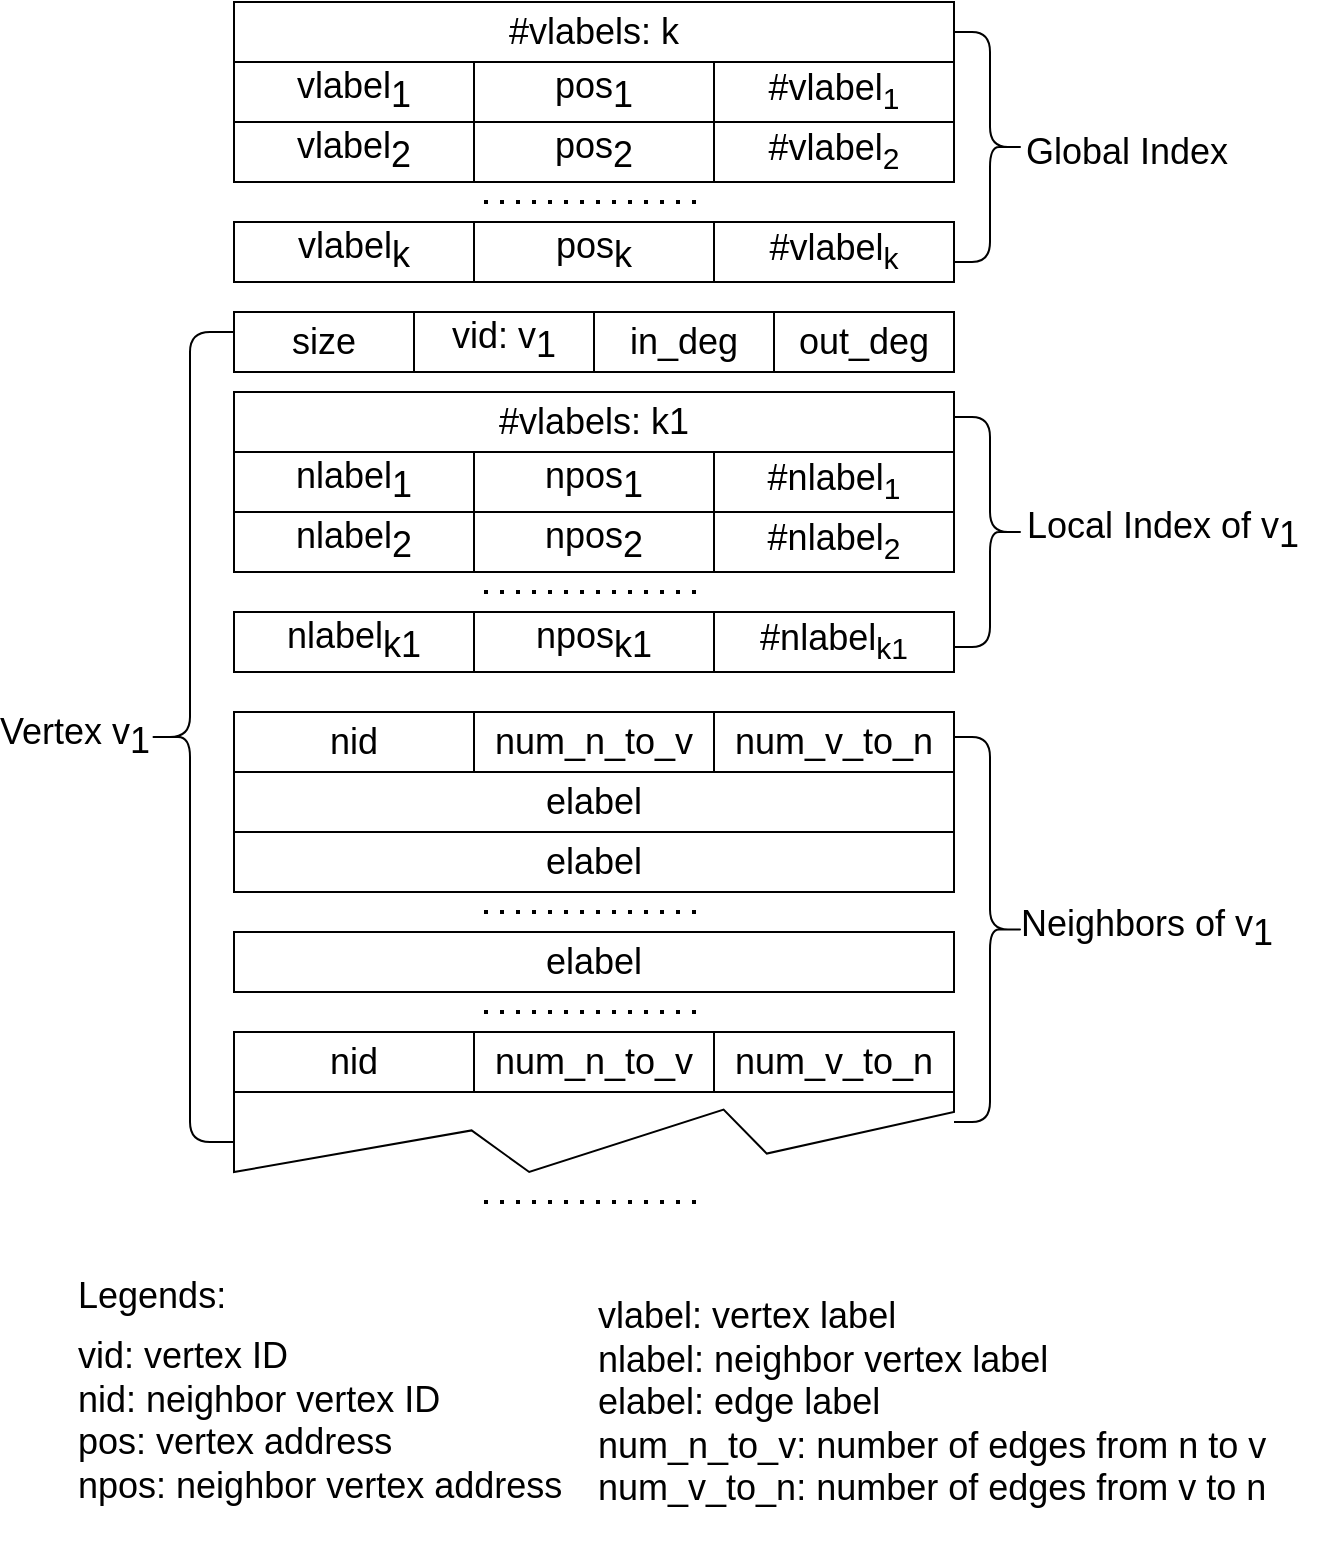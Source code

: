 <mxfile version="14.1.8" type="device"><diagram id="-nu_sZ_7hcwnp6SFdHok" name="Page-1"><mxGraphModel dx="1102" dy="807" grid="1" gridSize="10" guides="1" tooltips="1" connect="1" arrows="1" fold="1" page="1" pageScale="1" pageWidth="827" pageHeight="1169" math="0" shadow="0"><root><mxCell id="0"/><mxCell id="1" parent="0"/><mxCell id="lxXTadfLyXNNa9mBWRx5-1" value="&lt;font style=&quot;font-size: 18px;&quot;&gt;#vlabels: k&lt;/font&gt;" style="rounded=0;whiteSpace=wrap;html=1;fontSize=18;" parent="1" vertex="1"><mxGeometry x="234" width="360" height="30" as="geometry"/></mxCell><mxCell id="lxXTadfLyXNNa9mBWRx5-6" value="" style="group;fontSize=18;" parent="1" vertex="1" connectable="0"><mxGeometry x="234" y="30" width="360" height="30" as="geometry"/></mxCell><mxCell id="lxXTadfLyXNNa9mBWRx5-3" value="&lt;font style=&quot;font-size: 18px;&quot;&gt;vlabel&lt;sub style=&quot;font-size: 18px;&quot;&gt;1&lt;/sub&gt;&lt;/font&gt;" style="rounded=0;whiteSpace=wrap;html=1;fontSize=18;" parent="lxXTadfLyXNNa9mBWRx5-6" vertex="1"><mxGeometry width="120" height="30" as="geometry"/></mxCell><mxCell id="lxXTadfLyXNNa9mBWRx5-4" value="&lt;font style=&quot;font-size: 18px;&quot;&gt;pos&lt;sub style=&quot;font-size: 18px;&quot;&gt;1&lt;/sub&gt;&lt;/font&gt;" style="rounded=0;whiteSpace=wrap;html=1;fontSize=18;" parent="lxXTadfLyXNNa9mBWRx5-6" vertex="1"><mxGeometry x="120" width="120" height="30" as="geometry"/></mxCell><mxCell id="lxXTadfLyXNNa9mBWRx5-5" value="#vlabel&lt;sub&gt;1&lt;/sub&gt;" style="rounded=0;whiteSpace=wrap;html=1;fontSize=18;" parent="lxXTadfLyXNNa9mBWRx5-6" vertex="1"><mxGeometry x="240" width="120" height="30" as="geometry"/></mxCell><mxCell id="lxXTadfLyXNNa9mBWRx5-7" value="" style="group;fontSize=18;" parent="1" vertex="1" connectable="0"><mxGeometry x="234" y="60" width="360" height="30" as="geometry"/></mxCell><mxCell id="lxXTadfLyXNNa9mBWRx5-8" value="&lt;font style=&quot;font-size: 18px;&quot;&gt;vlabel&lt;sub style=&quot;font-size: 18px;&quot;&gt;2&lt;/sub&gt;&lt;/font&gt;" style="rounded=0;whiteSpace=wrap;html=1;fontSize=18;" parent="lxXTadfLyXNNa9mBWRx5-7" vertex="1"><mxGeometry width="120" height="30" as="geometry"/></mxCell><mxCell id="lxXTadfLyXNNa9mBWRx5-9" value="&lt;font style=&quot;font-size: 18px;&quot;&gt;pos&lt;sub style=&quot;font-size: 18px;&quot;&gt;2&lt;/sub&gt;&lt;/font&gt;" style="rounded=0;whiteSpace=wrap;html=1;fontSize=18;" parent="lxXTadfLyXNNa9mBWRx5-7" vertex="1"><mxGeometry x="120" width="120" height="30" as="geometry"/></mxCell><mxCell id="lxXTadfLyXNNa9mBWRx5-10" value="#vlabel&lt;sub&gt;2&lt;/sub&gt;" style="rounded=0;whiteSpace=wrap;html=1;fontSize=18;" parent="lxXTadfLyXNNa9mBWRx5-7" vertex="1"><mxGeometry x="240" width="120" height="30" as="geometry"/></mxCell><mxCell id="lxXTadfLyXNNa9mBWRx5-15" value="" style="group;fontSize=18;" parent="1" vertex="1" connectable="0"><mxGeometry x="234" y="110" width="360" height="30" as="geometry"/></mxCell><mxCell id="lxXTadfLyXNNa9mBWRx5-16" value="vlabel&lt;span style=&quot;font-size: 18px;&quot;&gt;&lt;sub style=&quot;font-size: 18px;&quot;&gt;k&lt;/sub&gt;&lt;/span&gt;" style="rounded=0;whiteSpace=wrap;html=1;fontSize=18;" parent="lxXTadfLyXNNa9mBWRx5-15" vertex="1"><mxGeometry width="120" height="30" as="geometry"/></mxCell><mxCell id="lxXTadfLyXNNa9mBWRx5-17" value="pos&lt;span style=&quot;font-size: 18px;&quot;&gt;&lt;sub style=&quot;font-size: 18px;&quot;&gt;k&lt;/sub&gt;&lt;/span&gt;" style="rounded=0;whiteSpace=wrap;html=1;fontSize=18;" parent="lxXTadfLyXNNa9mBWRx5-15" vertex="1"><mxGeometry x="120" width="120" height="30" as="geometry"/></mxCell><mxCell id="lxXTadfLyXNNa9mBWRx5-18" value="#vlabel&lt;sub&gt;k&lt;/sub&gt;" style="rounded=0;whiteSpace=wrap;html=1;fontSize=18;" parent="lxXTadfLyXNNa9mBWRx5-15" vertex="1"><mxGeometry x="240" width="120" height="30" as="geometry"/></mxCell><mxCell id="lxXTadfLyXNNa9mBWRx5-19" value="" style="endArrow=none;dashed=1;html=1;dashPattern=1 3;strokeWidth=2;spacing=2;verticalAlign=middle;fontSize=18;" parent="1" edge="1"><mxGeometry width="50" height="50" relative="1" as="geometry"><mxPoint x="359" y="100" as="sourcePoint"/><mxPoint x="469" y="100" as="targetPoint"/></mxGeometry></mxCell><mxCell id="lxXTadfLyXNNa9mBWRx5-24" value="#vlabels: k&lt;span style=&quot;font-size: 18px&quot;&gt;1&lt;/span&gt;" style="rounded=0;whiteSpace=wrap;html=1;fontSize=18;" parent="1" vertex="1"><mxGeometry x="234" y="195" width="360" height="30" as="geometry"/></mxCell><mxCell id="lxXTadfLyXNNa9mBWRx5-25" value="" style="group;fontSize=18;" parent="1" vertex="1" connectable="0"><mxGeometry x="234" y="225" width="360" height="30" as="geometry"/></mxCell><mxCell id="lxXTadfLyXNNa9mBWRx5-26" value="nlabel&lt;sub style=&quot;font-size: 18px&quot;&gt;1&lt;/sub&gt;" style="rounded=0;whiteSpace=wrap;html=1;fontSize=18;" parent="lxXTadfLyXNNa9mBWRx5-25" vertex="1"><mxGeometry width="120" height="30" as="geometry"/></mxCell><mxCell id="lxXTadfLyXNNa9mBWRx5-27" value="npos&lt;sub style=&quot;font-size: 18px&quot;&gt;1&lt;/sub&gt;" style="rounded=0;whiteSpace=wrap;html=1;fontSize=18;" parent="lxXTadfLyXNNa9mBWRx5-25" vertex="1"><mxGeometry x="120" width="120" height="30" as="geometry"/></mxCell><mxCell id="lxXTadfLyXNNa9mBWRx5-28" value="#nlabel&lt;sub&gt;1&lt;/sub&gt;" style="rounded=0;whiteSpace=wrap;html=1;fontSize=18;" parent="lxXTadfLyXNNa9mBWRx5-25" vertex="1"><mxGeometry x="240" width="120" height="30" as="geometry"/></mxCell><mxCell id="lxXTadfLyXNNa9mBWRx5-29" value="" style="group;fontSize=18;" parent="1" vertex="1" connectable="0"><mxGeometry x="234" y="255" width="360" height="30" as="geometry"/></mxCell><mxCell id="lxXTadfLyXNNa9mBWRx5-30" value="nlabel&lt;span style=&quot;font-size: 18px&quot;&gt;&lt;sub style=&quot;font-size: 18px&quot;&gt;2&lt;/sub&gt;&lt;/span&gt;" style="rounded=0;whiteSpace=wrap;html=1;fontSize=18;" parent="lxXTadfLyXNNa9mBWRx5-29" vertex="1"><mxGeometry width="120" height="30" as="geometry"/></mxCell><mxCell id="lxXTadfLyXNNa9mBWRx5-31" value="npos&lt;span style=&quot;font-size: 18px&quot;&gt;&lt;sub style=&quot;font-size: 18px&quot;&gt;2&lt;/sub&gt;&lt;/span&gt;" style="rounded=0;whiteSpace=wrap;html=1;fontSize=18;" parent="lxXTadfLyXNNa9mBWRx5-29" vertex="1"><mxGeometry x="120" width="120" height="30" as="geometry"/></mxCell><mxCell id="lxXTadfLyXNNa9mBWRx5-32" value="#nlabel&lt;sub&gt;2&lt;/sub&gt;" style="rounded=0;whiteSpace=wrap;html=1;fontSize=18;" parent="lxXTadfLyXNNa9mBWRx5-29" vertex="1"><mxGeometry x="240" width="120" height="30" as="geometry"/></mxCell><mxCell id="lxXTadfLyXNNa9mBWRx5-33" value="" style="group;fontSize=18;" parent="1" vertex="1" connectable="0"><mxGeometry x="234" y="305" width="360" height="30" as="geometry"/></mxCell><mxCell id="lxXTadfLyXNNa9mBWRx5-34" value="nlabel&lt;span style=&quot;font-size: 18px&quot;&gt;&lt;sub style=&quot;font-size: 18px&quot;&gt;k1&lt;/sub&gt;&lt;/span&gt;" style="rounded=0;whiteSpace=wrap;html=1;fontSize=18;" parent="lxXTadfLyXNNa9mBWRx5-33" vertex="1"><mxGeometry width="120" height="30" as="geometry"/></mxCell><mxCell id="lxXTadfLyXNNa9mBWRx5-35" value="npos&lt;span style=&quot;font-size: 18px&quot;&gt;&lt;sub style=&quot;font-size: 18px&quot;&gt;k1&lt;/sub&gt;&lt;/span&gt;" style="rounded=0;whiteSpace=wrap;html=1;fontSize=18;" parent="lxXTadfLyXNNa9mBWRx5-33" vertex="1"><mxGeometry x="120" width="120" height="30" as="geometry"/></mxCell><mxCell id="lxXTadfLyXNNa9mBWRx5-36" value="#nlabel&lt;sub&gt;k1&lt;/sub&gt;" style="rounded=0;whiteSpace=wrap;html=1;fontSize=18;" parent="lxXTadfLyXNNa9mBWRx5-33" vertex="1"><mxGeometry x="240" width="120" height="30" as="geometry"/></mxCell><mxCell id="lxXTadfLyXNNa9mBWRx5-37" value="" style="endArrow=none;dashed=1;html=1;dashPattern=1 3;strokeWidth=2;spacing=2;verticalAlign=middle;fontSize=18;" parent="1" edge="1"><mxGeometry width="50" height="50" relative="1" as="geometry"><mxPoint x="359" y="295" as="sourcePoint"/><mxPoint x="469" y="295" as="targetPoint"/></mxGeometry></mxCell><mxCell id="lxXTadfLyXNNa9mBWRx5-38" value="" style="group;fontSize=18;" parent="1" vertex="1" connectable="0"><mxGeometry x="234" y="155" width="360" height="30" as="geometry"/></mxCell><mxCell id="lxXTadfLyXNNa9mBWRx5-20" value="size" style="rounded=0;whiteSpace=wrap;html=1;fontSize=18;" parent="lxXTadfLyXNNa9mBWRx5-38" vertex="1"><mxGeometry width="90" height="30" as="geometry"/></mxCell><mxCell id="lxXTadfLyXNNa9mBWRx5-21" value="vid: v&lt;sub style=&quot;font-size: 18px;&quot;&gt;1&lt;/sub&gt;" style="rounded=0;whiteSpace=wrap;html=1;fontSize=18;" parent="lxXTadfLyXNNa9mBWRx5-38" vertex="1"><mxGeometry x="90" width="90" height="30" as="geometry"/></mxCell><mxCell id="lxXTadfLyXNNa9mBWRx5-22" value="in_deg" style="rounded=0;whiteSpace=wrap;html=1;fontSize=18;" parent="lxXTadfLyXNNa9mBWRx5-38" vertex="1"><mxGeometry x="180" width="90" height="30" as="geometry"/></mxCell><mxCell id="lxXTadfLyXNNa9mBWRx5-23" value="out_deg" style="rounded=0;whiteSpace=wrap;html=1;fontSize=18;" parent="lxXTadfLyXNNa9mBWRx5-38" vertex="1"><mxGeometry x="270" width="90" height="30" as="geometry"/></mxCell><mxCell id="lxXTadfLyXNNa9mBWRx5-44" value="" style="group;fontSize=18;" parent="1" vertex="1" connectable="0"><mxGeometry x="234" y="355" width="360" height="30" as="geometry"/></mxCell><mxCell id="lxXTadfLyXNNa9mBWRx5-45" value="nid" style="rounded=0;whiteSpace=wrap;html=1;fontSize=18;" parent="lxXTadfLyXNNa9mBWRx5-44" vertex="1"><mxGeometry width="120" height="30" as="geometry"/></mxCell><mxCell id="lxXTadfLyXNNa9mBWRx5-46" value="num_n_to_v" style="rounded=0;whiteSpace=wrap;html=1;fontSize=18;" parent="lxXTadfLyXNNa9mBWRx5-44" vertex="1"><mxGeometry x="120" width="120" height="30" as="geometry"/></mxCell><mxCell id="lxXTadfLyXNNa9mBWRx5-47" value="num_v_to_n" style="rounded=0;whiteSpace=wrap;html=1;fontSize=18;" parent="lxXTadfLyXNNa9mBWRx5-44" vertex="1"><mxGeometry x="240" width="120" height="30" as="geometry"/></mxCell><mxCell id="lxXTadfLyXNNa9mBWRx5-52" value="elabel" style="rounded=0;whiteSpace=wrap;html=1;fontSize=18;" parent="1" vertex="1"><mxGeometry x="234" y="385" width="360" height="30" as="geometry"/></mxCell><mxCell id="lxXTadfLyXNNa9mBWRx5-53" value="elabel" style="rounded=0;whiteSpace=wrap;html=1;fontSize=18;" parent="1" vertex="1"><mxGeometry x="234" y="415" width="360" height="30" as="geometry"/></mxCell><mxCell id="lxXTadfLyXNNa9mBWRx5-54" value="" style="endArrow=none;dashed=1;html=1;dashPattern=1 3;strokeWidth=2;spacing=2;verticalAlign=middle;fontSize=18;" parent="1" edge="1"><mxGeometry width="50" height="50" relative="1" as="geometry"><mxPoint x="359" y="455" as="sourcePoint"/><mxPoint x="469" y="455" as="targetPoint"/></mxGeometry></mxCell><mxCell id="lxXTadfLyXNNa9mBWRx5-55" value="elabel" style="rounded=0;whiteSpace=wrap;html=1;fontSize=18;" parent="1" vertex="1"><mxGeometry x="234" y="465" width="360" height="30" as="geometry"/></mxCell><mxCell id="lxXTadfLyXNNa9mBWRx5-69" value="" style="endArrow=none;dashed=1;html=1;dashPattern=1 3;strokeWidth=2;spacing=2;verticalAlign=middle;fontSize=18;" parent="1" edge="1"><mxGeometry x="234" y="505" width="50" height="50" as="geometry"><mxPoint x="359" y="505" as="sourcePoint"/><mxPoint x="469" y="505" as="targetPoint"/></mxGeometry></mxCell><mxCell id="lxXTadfLyXNNa9mBWRx5-82" value="" style="verticalLabelPosition=bottom;verticalAlign=top;html=1;shape=mxgraph.basic.polygon;polyCoords=[[0,0],[1,0],[1,0.25],[0.74,0.77],[0.68,0.22],[0.41,1],[0.33,0.48],[0,1]];polyline=0;shadow=0;fontSize=18;" parent="1" vertex="1"><mxGeometry x="234" y="545" width="360" height="40" as="geometry"/></mxCell><mxCell id="lxXTadfLyXNNa9mBWRx5-89" value="" style="group;fontSize=18;" parent="1" vertex="1" connectable="0"><mxGeometry x="234" y="515" width="360" height="30" as="geometry"/></mxCell><mxCell id="lxXTadfLyXNNa9mBWRx5-90" value="nid" style="rounded=0;whiteSpace=wrap;html=1;fontSize=18;" parent="lxXTadfLyXNNa9mBWRx5-89" vertex="1"><mxGeometry width="120" height="30" as="geometry"/></mxCell><mxCell id="lxXTadfLyXNNa9mBWRx5-91" value="num_n_to_v" style="rounded=0;whiteSpace=wrap;html=1;fontSize=18;" parent="lxXTadfLyXNNa9mBWRx5-89" vertex="1"><mxGeometry x="120" width="120" height="30" as="geometry"/></mxCell><mxCell id="lxXTadfLyXNNa9mBWRx5-92" value="num_v_to_n" style="rounded=0;whiteSpace=wrap;html=1;fontSize=18;" parent="lxXTadfLyXNNa9mBWRx5-89" vertex="1"><mxGeometry x="240" width="120" height="30" as="geometry"/></mxCell><mxCell id="lxXTadfLyXNNa9mBWRx5-104" value="" style="endArrow=none;dashed=1;html=1;dashPattern=1 3;strokeWidth=2;spacing=2;verticalAlign=middle;fontSize=18;" parent="1" edge="1"><mxGeometry x="234" y="600" width="50" height="50" as="geometry"><mxPoint x="359" y="600" as="sourcePoint"/><mxPoint x="469" y="600" as="targetPoint"/></mxGeometry></mxCell><mxCell id="3EB-qwEZo_CReJzb1TH5-3" value="Local Index of v&lt;sub style=&quot;font-size: 18px;&quot;&gt;1&lt;/sub&gt;" style="text;html=1;align=center;verticalAlign=middle;resizable=0;points=[];autosize=1;fontSize=18;" parent="1" vertex="1"><mxGeometry x="623" y="250" width="150" height="30" as="geometry"/></mxCell><mxCell id="LW0G2RdvcfVBY7oad3j3-6" value="&lt;font style=&quot;font-size: 18px&quot;&gt;vlabel: vertex label&lt;br&gt;nlabel: neighbor vertex label&lt;br&gt;elabel: edge label&lt;br&gt;num_n_to_v: number of edges from n to v&lt;br&gt;num_v_to_n: number of edges from v to n&lt;br&gt;&lt;/font&gt;" style="rounded=0;whiteSpace=wrap;html=1;align=left;verticalAlign=top;strokeColor=#FFFFFF;" parent="1" vertex="1"><mxGeometry x="414" y="640" width="366" height="130" as="geometry"/></mxCell><mxCell id="LW0G2RdvcfVBY7oad3j3-8" value="&lt;font style=&quot;font-size: 18px&quot;&gt;&lt;span&gt;vid: vertex ID&lt;br&gt;&lt;/span&gt;nid: neighbor vertex ID&lt;br&gt;pos: vertex address&lt;br&gt;&lt;span&gt;npos: neighbor vertex address&lt;/span&gt;&lt;br&gt;&lt;/font&gt;" style="rounded=0;whiteSpace=wrap;html=1;align=left;verticalAlign=top;strokeColor=#FFFFFF;" parent="1" vertex="1"><mxGeometry x="154" y="660" width="260" height="90" as="geometry"/></mxCell><mxCell id="ufi0s94rqgynczn05Bmn-1" value="&lt;font style=&quot;font-size: 18px&quot;&gt;Legends:&lt;br&gt;&lt;/font&gt;" style="rounded=0;whiteSpace=wrap;html=1;align=left;verticalAlign=top;strokeColor=#FFFFFF;" parent="1" vertex="1"><mxGeometry x="154" y="630" width="260" height="30" as="geometry"/></mxCell><mxCell id="ufi0s94rqgynczn05Bmn-2" value="" style="shape=curlyBracket;whiteSpace=wrap;html=1;rounded=1;" parent="1" vertex="1"><mxGeometry x="190" y="165" width="44" height="405" as="geometry"/></mxCell><mxCell id="ufi0s94rqgynczn05Bmn-4" value="&lt;font style=&quot;font-size: 18px&quot;&gt;Vertex v&lt;sub style=&quot;font-size: 18px&quot;&gt;1&lt;/sub&gt;&lt;/font&gt;" style="edgeLabel;html=1;align=center;verticalAlign=middle;resizable=0;points=[];fontSize=18;" parent="1" vertex="1" connectable="0"><mxGeometry x="154" y="367.5" as="geometry"/></mxCell><mxCell id="ufi0s94rqgynczn05Bmn-5" value="Global Index" style="text;html=1;align=center;verticalAlign=middle;resizable=0;points=[];autosize=1;fontSize=18;" parent="1" vertex="1"><mxGeometry x="620" y="60" width="120" height="30" as="geometry"/></mxCell><mxCell id="ufi0s94rqgynczn05Bmn-6" value="" style="shape=curlyBracket;whiteSpace=wrap;html=1;rounded=1;flipH=1;" parent="1" vertex="1"><mxGeometry x="594" y="15" width="36" height="115" as="geometry"/></mxCell><mxCell id="ufi0s94rqgynczn05Bmn-7" value="" style="shape=curlyBracket;whiteSpace=wrap;html=1;rounded=1;flipH=1;" parent="1" vertex="1"><mxGeometry x="594" y="207.5" width="36" height="115" as="geometry"/></mxCell><mxCell id="ufi0s94rqgynczn05Bmn-9" value="&lt;font style=&quot;font-size: 18px&quot;&gt;Neighbors of v&lt;sub style=&quot;font-size: 18px&quot;&gt;1&lt;/sub&gt;&lt;/font&gt;" style="edgeLabel;html=1;align=center;verticalAlign=middle;resizable=0;points=[];fontSize=18;" parent="1" vertex="1" connectable="0"><mxGeometry x="690" y="463.75" as="geometry"/></mxCell><mxCell id="ufi0s94rqgynczn05Bmn-11" value="" style="shape=curlyBracket;whiteSpace=wrap;html=1;rounded=1;flipH=1;" parent="1" vertex="1"><mxGeometry x="594" y="367.5" width="36" height="192.5" as="geometry"/></mxCell></root></mxGraphModel></diagram></mxfile>